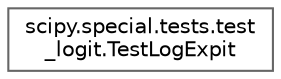 digraph "Graphical Class Hierarchy"
{
 // LATEX_PDF_SIZE
  bgcolor="transparent";
  edge [fontname=Helvetica,fontsize=10,labelfontname=Helvetica,labelfontsize=10];
  node [fontname=Helvetica,fontsize=10,shape=box,height=0.2,width=0.4];
  rankdir="LR";
  Node0 [id="Node000000",label="scipy.special.tests.test\l_logit.TestLogExpit",height=0.2,width=0.4,color="grey40", fillcolor="white", style="filled",URL="$d7/d89/classscipy_1_1special_1_1tests_1_1test__logit_1_1TestLogExpit.html",tooltip=" "];
}

